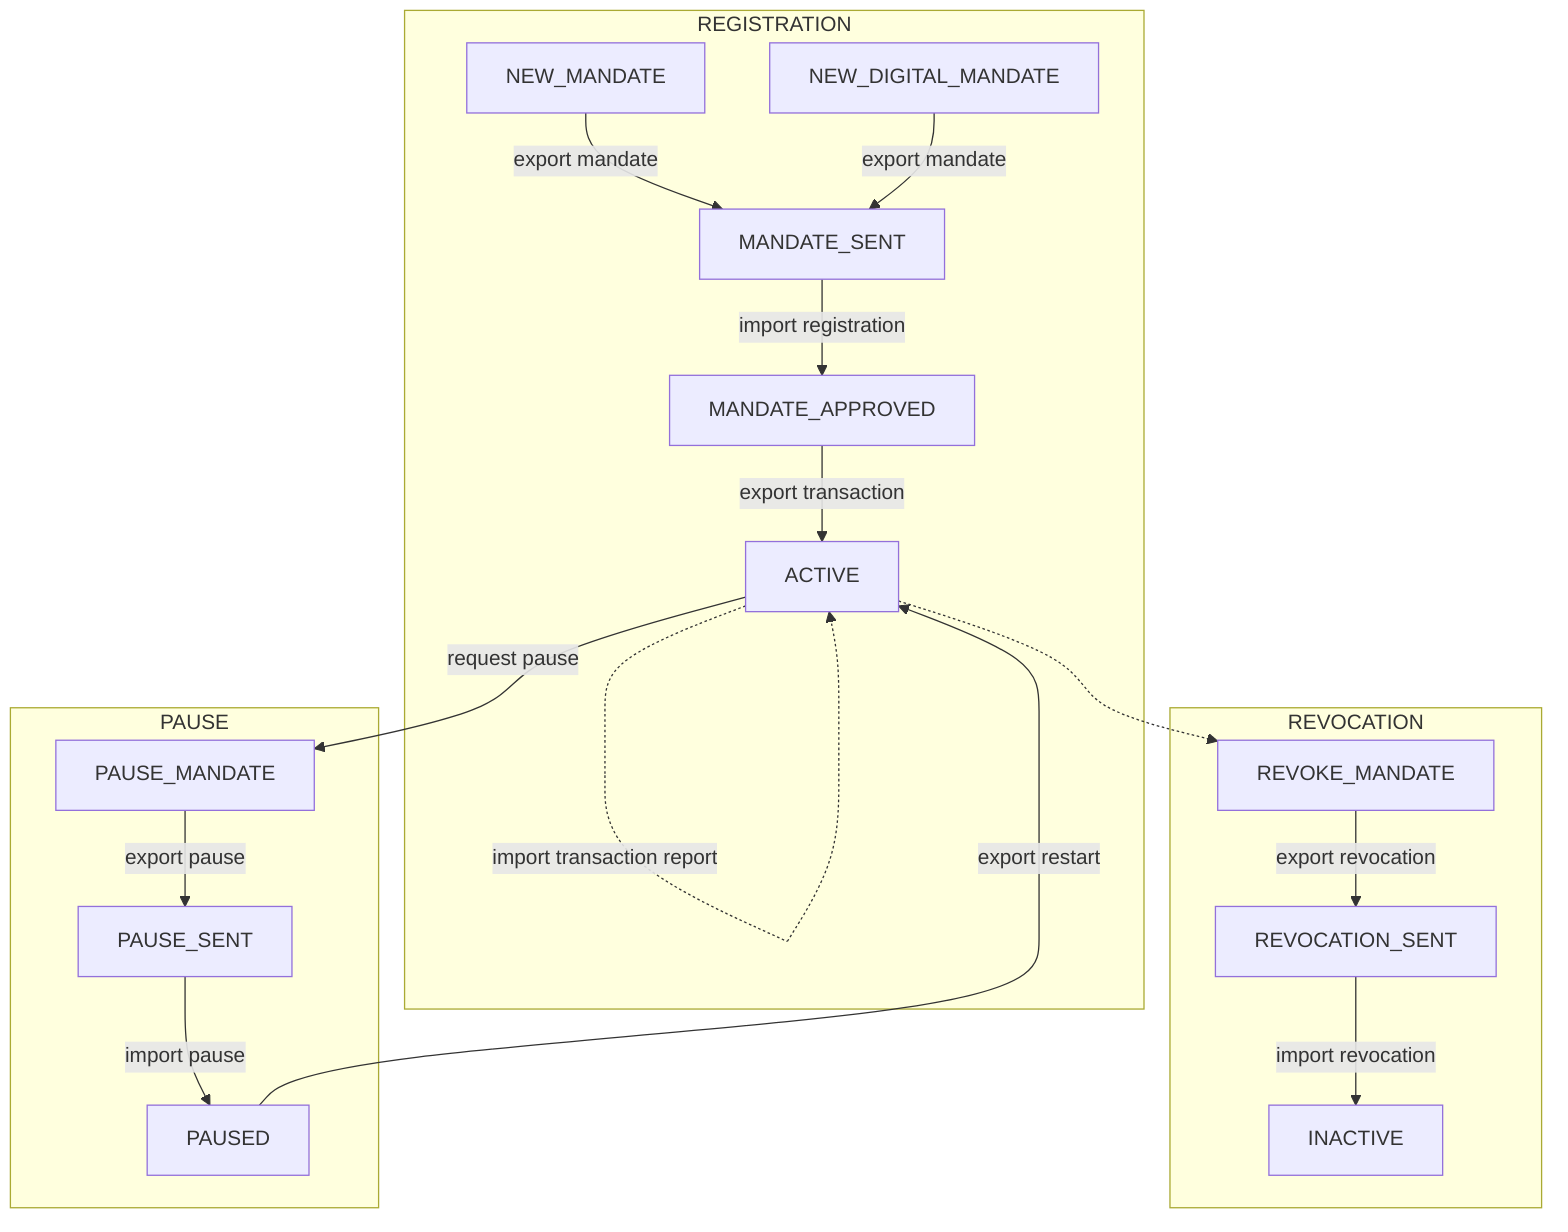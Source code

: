 graph TD

ACTIVE
INACTIVE
NEW_MANDATE
NEW_DIGITAL_MANDATE
MANDATE_SENT
MANDATE_APPROVED
REVOKE_MANDATE
REVOCATION_SENT
PAUSE_MANDATE
PAUSE_SENT
PAUSED

subgraph REGISTRATION
  NEW_MANDATE--export mandate-->MANDATE_SENT
  NEW_DIGITAL_MANDATE--export mandate-->MANDATE_SENT
  MANDATE_SENT--import registration-->MANDATE_APPROVED
  MANDATE_APPROVED--export transaction-->ACTIVE
  ACTIVE-.import transaction report.->ACTIVE
end

subgraph REVOCATION
  REVOKE_MANDATE--export revocation-->REVOCATION_SENT
  REVOCATION_SENT--import revocation-->INACTIVE
end

ACTIVE-.->REVOKE_MANDATE

subgraph PAUSE
  PAUSE_MANDATE--export pause-->PAUSE_SENT
  PAUSE_SENT--import pause-->PAUSED
end

ACTIVE--request pause-->PAUSE_MANDATE
PAUSED--export restart-->ACTIVE